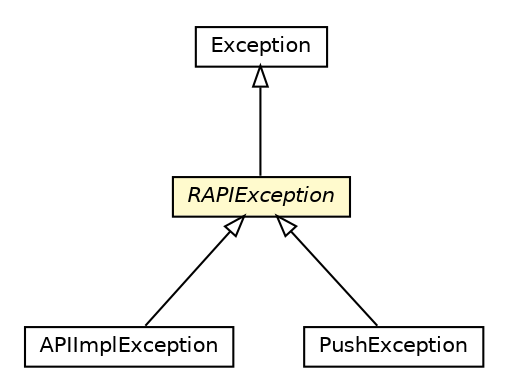 #!/usr/local/bin/dot
#
# Class diagram 
# Generated by UMLGraph version R5_6-24-gf6e263 (http://www.umlgraph.org/)
#

digraph G {
	edge [fontname="Helvetica",fontsize=10,labelfontname="Helvetica",labelfontsize=10];
	node [fontname="Helvetica",fontsize=10,shape=plaintext];
	nodesep=0.25;
	ranksep=0.5;
	// org.universAAL.ri.api.manager.exceptions.APIImplException
	c6775073 [label=<<table title="org.universAAL.ri.api.manager.exceptions.APIImplException" border="0" cellborder="1" cellspacing="0" cellpadding="2" port="p" href="./APIImplException.html">
		<tr><td><table border="0" cellspacing="0" cellpadding="1">
<tr><td align="center" balign="center"> APIImplException </td></tr>
		</table></td></tr>
		</table>>, URL="./APIImplException.html", fontname="Helvetica", fontcolor="black", fontsize=10.0];
	// org.universAAL.ri.api.manager.exceptions.PushException
	c6775074 [label=<<table title="org.universAAL.ri.api.manager.exceptions.PushException" border="0" cellborder="1" cellspacing="0" cellpadding="2" port="p" href="./PushException.html">
		<tr><td><table border="0" cellspacing="0" cellpadding="1">
<tr><td align="center" balign="center"> PushException </td></tr>
		</table></td></tr>
		</table>>, URL="./PushException.html", fontname="Helvetica", fontcolor="black", fontsize=10.0];
	// org.universAAL.ri.api.manager.exceptions.RAPIException
	c6775075 [label=<<table title="org.universAAL.ri.api.manager.exceptions.RAPIException" border="0" cellborder="1" cellspacing="0" cellpadding="2" port="p" bgcolor="lemonChiffon" href="./RAPIException.html">
		<tr><td><table border="0" cellspacing="0" cellpadding="1">
<tr><td align="center" balign="center"><font face="Helvetica-Oblique"> RAPIException </font></td></tr>
		</table></td></tr>
		</table>>, URL="./RAPIException.html", fontname="Helvetica", fontcolor="black", fontsize=10.0];
	//org.universAAL.ri.api.manager.exceptions.APIImplException extends org.universAAL.ri.api.manager.exceptions.RAPIException
	c6775075:p -> c6775073:p [dir=back,arrowtail=empty];
	//org.universAAL.ri.api.manager.exceptions.PushException extends org.universAAL.ri.api.manager.exceptions.RAPIException
	c6775075:p -> c6775074:p [dir=back,arrowtail=empty];
	//org.universAAL.ri.api.manager.exceptions.RAPIException extends java.lang.Exception
	c6775810:p -> c6775075:p [dir=back,arrowtail=empty];
	// java.lang.Exception
	c6775810 [label=<<table title="java.lang.Exception" border="0" cellborder="1" cellspacing="0" cellpadding="2" port="p" href="http://java.sun.com/j2se/1.4.2/docs/api/java/lang/Exception.html">
		<tr><td><table border="0" cellspacing="0" cellpadding="1">
<tr><td align="center" balign="center"> Exception </td></tr>
		</table></td></tr>
		</table>>, URL="http://java.sun.com/j2se/1.4.2/docs/api/java/lang/Exception.html", fontname="Helvetica", fontcolor="black", fontsize=10.0];
}

